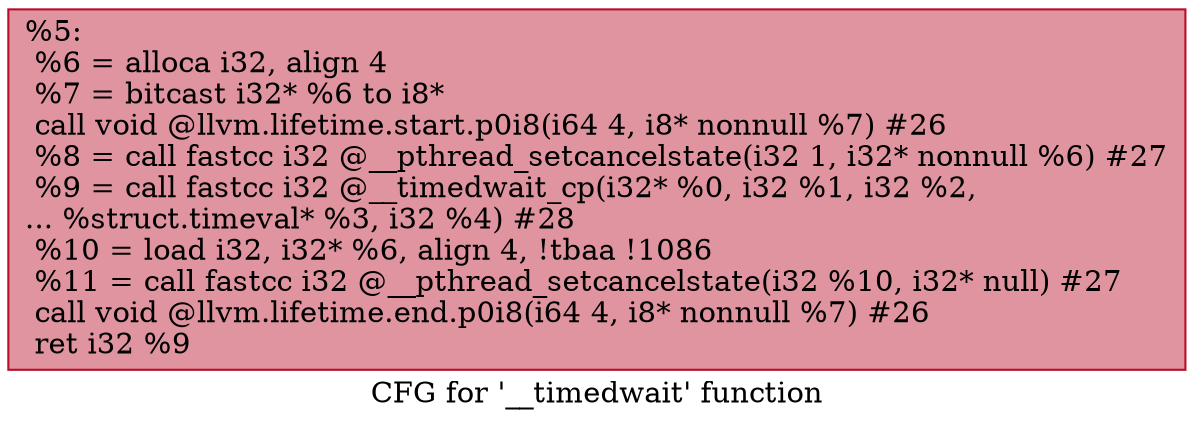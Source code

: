 digraph "CFG for '__timedwait' function" {
	label="CFG for '__timedwait' function";

	Node0x1576090 [shape=record,color="#b70d28ff", style=filled, fillcolor="#b70d2870",label="{%5:\l  %6 = alloca i32, align 4\l  %7 = bitcast i32* %6 to i8*\l  call void @llvm.lifetime.start.p0i8(i64 4, i8* nonnull %7) #26\l  %8 = call fastcc i32 @__pthread_setcancelstate(i32 1, i32* nonnull %6) #27\l  %9 = call fastcc i32 @__timedwait_cp(i32* %0, i32 %1, i32 %2,\l... %struct.timeval* %3, i32 %4) #28\l  %10 = load i32, i32* %6, align 4, !tbaa !1086\l  %11 = call fastcc i32 @__pthread_setcancelstate(i32 %10, i32* null) #27\l  call void @llvm.lifetime.end.p0i8(i64 4, i8* nonnull %7) #26\l  ret i32 %9\l}"];
}
